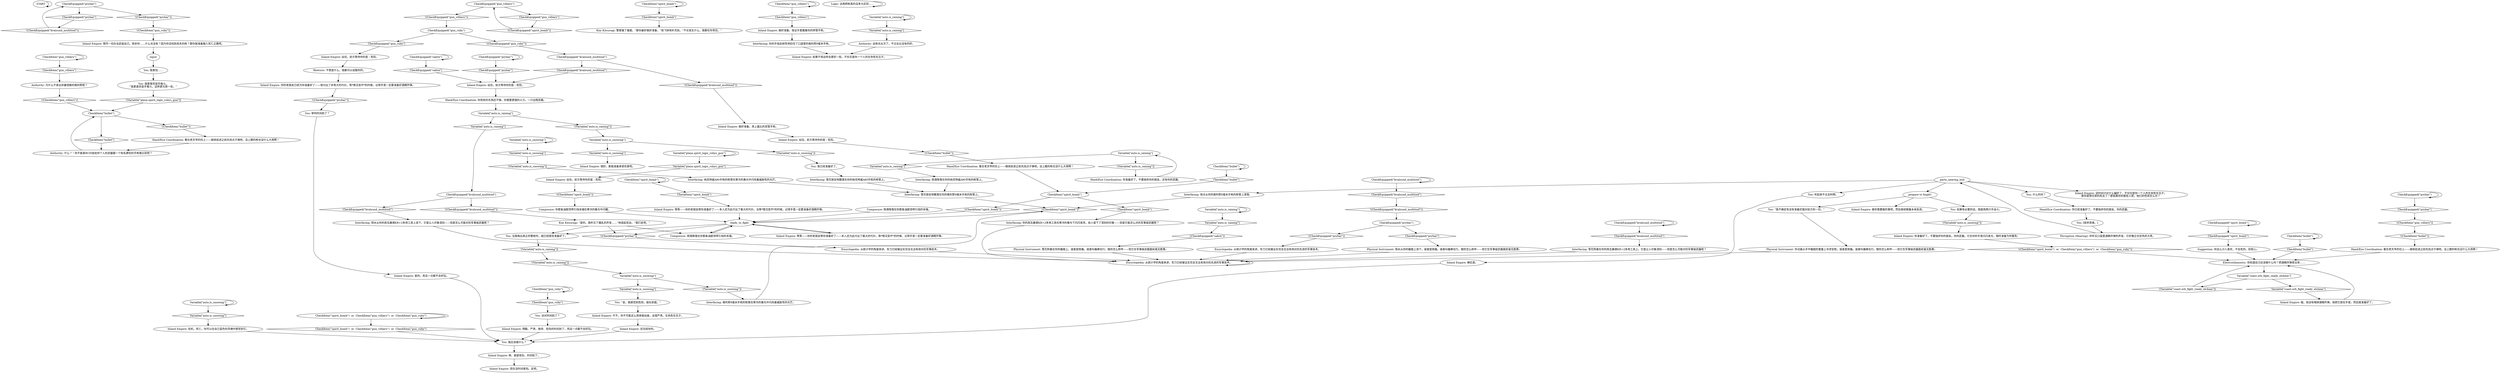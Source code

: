 # PLAZA ORB / spirit bomb ready
# A thought orb to pop up just before the Mercenary Tribunal
# ==================================================
digraph G {
	  0 [label="START"];
	  1 [label="input"];
	  2 [label="Rhetoric: 不管是什么，我都可以说服你的。"];
	  3 [label="Hand/Eye Coordination: 你准备好了。不要抛弃你的朋友。还有你的武器。"];
	  4 [label="Variable[\"auto.is_snowing\"]"];
	  5 [label="Variable[\"auto.is_snowing\"]", shape=diamond];
	  6 [label="!(Variable[\"auto.is_snowing\"])", shape=diamond];
	  7 [label="Interfacing: 雪花斑驳地飘落在你的纳克特威A80手枪的枪管上。"];
	  8 [label="Inland Empire: 很好。那就准备承受伤害吧。"];
	  9 [label="CheckEquipped(\"kvalsund_multitool\")"];
	  10 [label="CheckEquipped(\"kvalsund_multitool\")", shape=diamond];
	  11 [label="!(CheckEquipped(\"kvalsund_multitool\"))", shape=diamond];
	  12 [label="Physical Instrument: 雪花附着在你的撬棍上。或者是铁撬。或者叫撬棒也行。随你怎么称呼——但它在军事级武器面前毫无胜算。"];
	  13 [label="Inland Empire: 停。就是现在。时间到了。"];
	  14 [label="CheckItem(\"spirit_bomb\")"];
	  15 [label="CheckItem(\"spirit_bomb\")", shape=diamond];
	  16 [label="!(CheckItem(\"spirit_bomb\"))", shape=diamond];
	  17 [label="Inland Empire: 你准备好了。不要抛弃你的朋友。你的武器。它在你的手里闪闪发光，随时准备为你服务。"];
	  18 [label="Composure: 你那条油腻领带引线末端在寒冷的春光中闪耀。"];
	  19 [label="CheckItem(\"gun_villiers\")"];
	  20 [label="CheckItem(\"gun_villiers\")", shape=diamond];
	  21 [label="!(CheckItem(\"gun_villiers\"))", shape=diamond];
	  22 [label="Physical Instrument: 雨水从你的撬棍上淌下。或者是铁撬。或者叫撬棒也行。随你怎么称呼——但它在军事级武器面前毫无胜算。"];
	  23 [label="Physical Instrument: 你试着从手中撬棍的重量上寻求安慰。或者是铁撬。或者叫撬棒也行。随你怎么称呼——但它在军事级武器面前毫无胜算。"];
	  24 [label="Kim Kitsuragi: 警督皱了皱眉。“那你最好做好准备，”他飞快地补充到。“不论发生什么，我都在你背后。”"];
	  25 [label="Inland Empire: 你的老朋友已经为你准备好了——他付出了非常大的代价。等*情况变坏*的时候，记得手里一定要准备好酒精炸弹。"];
	  26 [label="Suggestion: 你这么讨人喜欢，不会死的。别担心。"];
	  27 [label="Inland Empire: 站住。前方等待你的是：危险。"];
	  28 [label="Authority: 什么？！你不能拿RCM发给你个人的武器跟一个知名罪犯的手枪做比较吧？"];
	  29 [label="CheckItem(\"spirit_bomb\")"];
	  30 [label="CheckItem(\"spirit_bomb\")", shape=diamond];
	  31 [label="!(CheckItem(\"spirit_bomb\"))", shape=diamond];
	  32 [label="CheckItem(\"bullet\")"];
	  33 [label="CheckItem(\"bullet\")", shape=diamond];
	  34 [label="!(CheckItem(\"bullet\"))", shape=diamond];
	  35 [label="Hand/Eye Coordination: 你已经准备好了。不要抛弃你的朋友。你的武器。"];
	  36 [label="Inland Empire: 危机，死亡。你可以在自己蓝色的灵魂中感觉到它。"];
	  37 [label="Composure: 雨滴降落在你那条油腻领带引线的末端。"];
	  38 [label="You: 我已经准备好了。"];
	  39 [label="CheckEquipped(\"kvalsund_multitool\")"];
	  40 [label="CheckEquipped(\"kvalsund_multitool\")", shape=diamond];
	  41 [label="!(CheckEquipped(\"kvalsund_multitool\"))", shape=diamond];
	  42 [label="Interfacing: 你的库瓦桑德KR+2多用工具在寒冷的春光下闪闪发亮，给人留下了深刻的印象——但是它能怎么对抗军事级武器呢？"];
	  43 [label="Inland Empire: 等等——你的老朋友帮你准备好了——本人还为此付出了极大的代价。等*情况变坏*的时候，记得手里一定要准备好酒精炸弹。"];
	  44 [label="You: “金，我感觉到危险。就在前面。”"];
	  45 [label="Interfacing: 雪花斑驳地飘落在你的维利耶9毫米手枪的枪管上。"];
	  46 [label="CheckItem(\"gun_villiers\")"];
	  47 [label="CheckItem(\"gun_villiers\")", shape=diamond];
	  48 [label="!(CheckItem(\"gun_villiers\"))", shape=diamond];
	  49 [label="Logic: 这两把枪真的没多大区别……"];
	  50 [label="Variable[\"plaza.spirit_logic_rubys_gun\"]"];
	  51 [label="Variable[\"plaza.spirit_logic_rubys_gun\"]", shape=diamond];
	  52 [label="!(Variable[\"plaza.spirit_logic_rubys_gun\"])", shape=diamond];
	  53 [label="Inland Empire: 没时间讨论什么偏好了。不仅仅是你一个人的生命危在旦夕。\n那你是想光荣的死去了？那依靠你的那些人呢，他们的性命怎么办？"];
	  54 [label="You: 审判时间到了？"];
	  55 [label="CheckEquipped(\"sabre\")"];
	  56 [label="CheckEquipped(\"sabre\")", shape=diamond];
	  57 [label="!(CheckEquipped(\"sabre\"))", shape=diamond];
	  58 [label="Interfacing: 雨点从你的维利耶9毫米手枪的枪管上滑落。"];
	  59 [label="You: [放弃思维。]"];
	  60 [label="Variable[\"auto.is_raining\"]"];
	  61 [label="Variable[\"auto.is_raining\"]", shape=diamond];
	  62 [label="!(Variable[\"auto.is_raining\"])", shape=diamond];
	  63 [label="Variable[\"auto.is_snowing\"]"];
	  64 [label="Variable[\"auto.is_snowing\"]", shape=diamond];
	  65 [label="!(Variable[\"auto.is_snowing\"])", shape=diamond];
	  66 [label="Inland Empire: 如果不用这样会更好一些。不仅仅是你一个人的生命危在旦夕。"];
	  67 [label="CheckItem(\"bullet\")"];
	  68 [label="CheckItem(\"bullet\")", shape=diamond];
	  69 [label="!(CheckItem(\"bullet\"))", shape=diamond];
	  70 [label="CheckItem(\"gun_ruby\")"];
	  71 [label="CheckItem(\"gun_ruby\")", shape=diamond];
	  72 [label="!(CheckItem(\"gun_ruby\"))", shape=diamond];
	  73 [label="Encyclopedia: 从统计学的角度来讲，军刀已经被证实完全无法有效对抗先进的军事技术。"];
	  74 [label="CheckItem(\"spirit_bomb\")  or  CheckItem(\"gun_villiers\")  or  CheckItem(\"gun_ruby\")"];
	  75 [label="CheckItem(\"spirit_bomb\")  or  CheckItem(\"gun_villiers\")  or  CheckItem(\"gun_ruby\")", shape=diamond];
	  76 [label="!(CheckItem(\"spirit_bomb\")  or  CheckItem(\"gun_villiers\")  or  CheckItem(\"gun_ruby\"))", shape=diamond];
	  77 [label="Variable[\"auto.is_raining\"]"];
	  78 [label="Variable[\"auto.is_raining\"]", shape=diamond];
	  79 [label="!(Variable[\"auto.is_raining\"])", shape=diamond];
	  80 [label="Inland Empire: 做你需要做的事吧。然后继续朝着未来前进。"];
	  81 [label="You: 我更喜欢徒手格斗。\n“我更喜欢徒手格斗。这样更光荣一些。”"];
	  82 [label="Inland Empire: 现在没时间害怕。走吧。"];
	  83 [label="party_nearing_hub"];
	  84 [label="Electrochemistry: 你知道自己应该做什么吗？把酒精炸弹拿出来……"];
	  85 [label="prepare to foight!"];
	  86 [label="You: 派对时间到了？"];
	  87 [label="Inland Empire: 做好准备。用上露比的双管手枪。"];
	  88 [label="CheckEquipped(\"prybar\")"];
	  89 [label="CheckEquipped(\"prybar\")", shape=diamond];
	  90 [label="!(CheckEquipped(\"prybar\"))", shape=diamond];
	  91 [label="Perception (Hearing): 你听见口袋里酒精炸弹的声音，它好像正在狂热的大笑。"];
	  92 [label="Inland Empire: 不不。你不可能这么简单就动身。这很严肃。生命危在旦夕。"];
	  93 [label="Kim Kitsuragi: “是的。我听见了骚乱的声音……”他竖起耳朵。“我们走吧。”"];
	  94 [label="CheckEquipped(\"prybar\")"];
	  95 [label="CheckEquipped(\"prybar\")", shape=diamond];
	  96 [label="!(CheckEquipped(\"prybar\"))", shape=diamond];
	  97 [label="You: 我害怕……"];
	  98 [label="CheckEquipped(\"spirit_bomb\")"];
	  99 [label="CheckEquipped(\"spirit_bomb\")", shape=diamond];
	  100 [label="!(CheckEquipped(\"spirit_bomb\"))", shape=diamond];
	  101 [label="Inland Empire: 站住。前方等待你的是：危险。"];
	  102 [label="Authority: 这枪也太次了。不过总比没有的好。"];
	  103 [label="Composure: 雨滴降落在你那条油腻领带引线的末端。"];
	  104 [label="Hand/Eye Coordination: 看在老天爷的份上——继续前进之前先找点子弹吧。没上膛的枪也没什么大用啊！"];
	  105 [label="Inland Empire: 想尽一切办法武装自己。除非你……什么也没有？因为你没找到丢失的枪？那你就准备踏入死亡之路吧。"];
	  106 [label="Inland Empire: 嘘。他没有喝掉酒精炸弹。他把它放在手里，然后就准备好了。"];
	  107 [label="Authority: 为什么不拿出你最信赖的维利耶呢？"];
	  108 [label="You: 当我掏出真正的警枪时，就已经感觉准备好了。"];
	  109 [label="CheckItem(\"bullet\")"];
	  110 [label="CheckItem(\"bullet\")", shape=diamond];
	  111 [label="!(CheckItem(\"bullet\"))", shape=diamond];
	  112 [label="Hand/Eye Coordination: 看在老天爷的份上——继续前进之前先找点子弹吧。没上膛的枪也没什么大用啊！"];
	  113 [label="Interfacing: 你的手指反射性地扣住了口袋里的维利耶9毫米手枪。"];
	  114 [label="Interfacing: 雨滴降落在你的纳克特威A80手枪的枪管上。"];
	  115 [label="ready_to_fight"];
	  116 [label="CheckEquipped(\"gun_villiers\")"];
	  117 [label="CheckEquipped(\"gun_villiers\")", shape=diamond];
	  118 [label="!(CheckEquipped(\"gun_villiers\"))", shape=diamond];
	  119 [label="Hand/Eye Coordination: 你现有的东西还不够。你需要更强的火力。一只远程武器。"];
	  120 [label="CheckItem(\"spirit_bomb\")"];
	  121 [label="CheckItem(\"spirit_bomb\")", shape=diamond];
	  122 [label="!(CheckItem(\"spirit_bomb\"))", shape=diamond];
	  123 [label="Inland Empire: 等等——你的老朋友帮你准备好了——本人还为此付出了极大的代价。当等*情况变坏*的时候，记得手里一定要准备好酒精炸弹。"];
	  124 [label="Inland Empire: 是的。而且一点都不会好玩。"];
	  125 [label="Inland Empire: 确实是。"];
	  126 [label="Variable[\"auto.is_raining\"]"];
	  127 [label="Variable[\"auto.is_raining\"]", shape=diamond];
	  128 [label="!(Variable[\"auto.is_raining\"])", shape=diamond];
	  129 [label="Variable[\"coast.orb_fight_ready_elchem\"]"];
	  130 [label="Variable[\"coast.orb_fight_ready_elchem\"]", shape=diamond];
	  131 [label="!(Variable[\"coast.orb_fight_ready_elchem\"])", shape=diamond];
	  132 [label="Interfacing: 维利耶9毫米手枪的枪管在寒冷的春光中闪烁着威胁性的光芒。"];
	  133 [label="Interfacing: 纳克特威A80手枪的枪管在寒冷的春光中闪烁着威胁性的光芒。"];
	  134 [label="Inland Empire: 站住。前方等待你的是：危险。"];
	  135 [label="Interfacing: 雪花附着在你的库瓦桑德KR+2多用工具上。它是让人印象深刻——但是怎么可能对抗军事级武器呢？"];
	  136 [label="You: “我不确定有没有准备好面对前方的一切。”"];
	  137 [label="You: 如果有必要的话，我就用两只手战斗。"];
	  138 [label="CheckEquipped(\"kvalsund_multitool\")"];
	  139 [label="CheckEquipped(\"kvalsund_multitool\")", shape=diamond];
	  140 [label="!(CheckEquipped(\"kvalsund_multitool\"))", shape=diamond];
	  141 [label="Inland Empire: 站住。前方等待你的是：危险。"];
	  142 [label="Encyclopedia: 从统计学的角度来讲，军刀已经被证实完全无法有效对抗先进的军事技术。"];
	  143 [label="Hand/Eye Coordination: 看在老天爷的份上——继续前进之前先找点子弹吧。没上膛的枪也没什么大用啊！"];
	  144 [label="Inland Empire: 做好准备。保证手里握着你的转管手枪。"];
	  145 [label="You: 听起来不太吉利啊。"];
	  146 [label="You: 什么时间？"];
	  147 [label="Inland Empire: 还包括你的。"];
	  148 [label="CheckEquipped(\"prybar\")"];
	  149 [label="CheckEquipped(\"prybar\")", shape=diamond];
	  150 [label="!(CheckEquipped(\"prybar\"))", shape=diamond];
	  151 [label="Interfacing: 雨水从你的库瓦桑德KR+2多用工具上淌下。它是让人印象深刻——但是怎么可能对抗军事级武器呢？"];
	  152 [label="Inland Empire: 残酷、严肃、致命、危险的时间到了。而且一点都不会好玩。"];
	  153 [label="You: 我应该做什么？"];
	  154 [label="CheckEquipped(\"gun_ruby\")"];
	  155 [label="CheckEquipped(\"gun_ruby\")", shape=diamond];
	  156 [label="!(CheckEquipped(\"gun_ruby\"))", shape=diamond];
	  157 [label="Variable[\"auto.is_snowing\"]"];
	  158 [label="Variable[\"auto.is_snowing\"]", shape=diamond];
	  159 [label="!(Variable[\"auto.is_snowing\"])", shape=diamond];
	  160 [label="CheckEquipped(\"prybar\")"];
	  161 [label="CheckEquipped(\"prybar\")", shape=diamond];
	  162 [label="!(CheckEquipped(\"prybar\"))", shape=diamond];
	  163 [label="Encyclopedia: 从统计学的角度来讲，军刀已经被证实完全无法有效对抗军事技术。"];
	  164 [label="Variable[\"auto.is_snowing\"]"];
	  165 [label="Variable[\"auto.is_snowing\"]", shape=diamond];
	  166 [label="!(Variable[\"auto.is_snowing\"])", shape=diamond];
	  167 [label="Variable[\"auto.is_raining\"]"];
	  168 [label="Variable[\"auto.is_raining\"]", shape=diamond];
	  169 [label="!(Variable[\"auto.is_raining\"])", shape=diamond];
	  170 [label="CheckEquipped(\"kvalsund_multitool\")"];
	  171 [label="CheckEquipped(\"kvalsund_multitool\")", shape=diamond];
	  172 [label="!(CheckEquipped(\"kvalsund_multitool\"))", shape=diamond];
	  0 -> 0
	  1 -> 97
	  2 -> 25
	  3 -> 167
	  4 -> 4
	  4 -> 5
	  5 -> 6
	  6 -> 133
	  7 -> 45
	  9 -> 9
	  9 -> 10
	  10 -> 135
	  11 -> 148
	  12 -> 73
	  13 -> 82
	  14 -> 14
	  14 -> 15
	  15 -> 24
	  16 -> 18
	  17 -> 76
	  18 -> 115
	  19 -> 19
	  19 -> 20
	  20 -> 144
	  21 -> 69
	  22 -> 73
	  23 -> 73
	  25 -> 90
	  26 -> 84
	  27 -> 16
	  28 -> 109
	  29 -> 29
	  29 -> 30
	  30 -> 123
	  31 -> 115
	  32 -> 32
	  32 -> 33
	  33 -> 120
	  34 -> 104
	  35 -> 59
	  36 -> 153
	  37 -> 115
	  38 -> 7
	  39 -> 40
	  39 -> 39
	  40 -> 41
	  41 -> 160
	  42 -> 73
	  43 -> 115
	  44 -> 92
	  45 -> 31
	  46 -> 46
	  46 -> 47
	  47 -> 107
	  48 -> 109
	  49 -> 49
	  50 -> 50
	  50 -> 51
	  51 -> 27
	  52 -> 109
	  54 -> 124
	  55 -> 56
	  55 -> 55
	  56 -> 134
	  57 -> 12
	  58 -> 31
	  59 -> 91
	  60 -> 60
	  60 -> 61
	  61 -> 57
	  62 -> 164
	  63 -> 64
	  63 -> 63
	  64 -> 36
	  65 -> 17
	  67 -> 67
	  67 -> 68
	  68 -> 84
	  69 -> 112
	  70 -> 70
	  70 -> 71
	  71 -> 86
	  72 -> 105
	  73 -> 73
	  74 -> 74
	  74 -> 75
	  75 -> 153
	  76 -> 84
	  77 -> 77
	  77 -> 78
	  78 -> 102
	  79 -> 62
	  81 -> 52
	  83 -> 145
	  83 -> 146
	  83 -> 53
	  83 -> 85
	  83 -> 58
	  84 -> 129
	  85 -> 136
	  85 -> 137
	  85 -> 80
	  86 -> 152
	  87 -> 101
	  88 -> 88
	  88 -> 89
	  89 -> 134
	  90 -> 54
	  91 -> 83
	  92 -> 147
	  93 -> 96
	  93 -> 108
	  93 -> 37
	  94 -> 94
	  94 -> 95
	  95 -> 21
	  96 -> 163
	  97 -> 81
	  98 -> 98
	  98 -> 99
	  99 -> 26
	  100 -> 116
	  101 -> 34
	  102 -> 66
	  103 -> 115
	  104 -> 120
	  105 -> 1
	  106 -> 84
	  107 -> 48
	  108 -> 79
	  109 -> 110
	  109 -> 111
	  110 -> 28
	  111 -> 143
	  112 -> 84
	  113 -> 66
	  114 -> 45
	  115 -> 96
	  115 -> 43
	  115 -> 108
	  115 -> 37
	  116 -> 117
	  116 -> 118
	  117 -> 100
	  118 -> 154
	  119 -> 126
	  120 -> 121
	  120 -> 122
	  121 -> 42
	  122 -> 115
	  123 -> 115
	  124 -> 153
	  125 -> 153
	  126 -> 128
	  126 -> 127
	  127 -> 170
	  128 -> 157
	  129 -> 130
	  129 -> 131
	  130 -> 106
	  131 -> 84
	  132 -> 31
	  133 -> 45
	  134 -> 119
	  135 -> 73
	  136 -> 23
	  137 -> 65
	  138 -> 139
	  138 -> 140
	  139 -> 134
	  140 -> 87
	  141 -> 2
	  142 -> 73
	  143 -> 28
	  144 -> 113
	  145 -> 125
	  146 -> 35
	  147 -> 153
	  148 -> 149
	  148 -> 150
	  149 -> 11
	  150 -> 72
	  151 -> 73
	  152 -> 153
	  153 -> 13
	  154 -> 155
	  154 -> 156
	  155 -> 141
	  156 -> 138
	  157 -> 158
	  157 -> 159
	  158 -> 8
	  159 -> 38
	  160 -> 161
	  160 -> 162
	  161 -> 22
	  162 -> 142
	  163 -> 73
	  164 -> 165
	  164 -> 166
	  165 -> 44
	  166 -> 132
	  167 -> 168
	  167 -> 169
	  168 -> 114
	  169 -> 3
	  170 -> 171
	  170 -> 172
	  171 -> 151
	  172 -> 93
}

